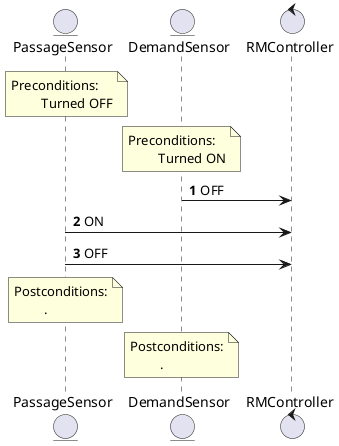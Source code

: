 @startuml
autonumber

'6) The passage sensor can only be turned ON once a car leaves the demand
'sensor shifting from ON to OFF. Another car can only turn the
'passage sensor ON once it has been turned OFF (the previous car joined the mainline).

entity PassageSensor as PS
entity DemandSensor as DS
control RMController as RMC

note over PS : Preconditions:\n\t Turned OFF
note over DS : Preconditions:\n\t Turned ON

DS -> RMC : OFF
PS -> RMC : ON
PS -> RMC : OFF

note over PS : Postconditions:\n\t .
note over DS : Postconditions:\n\t .

@enduml